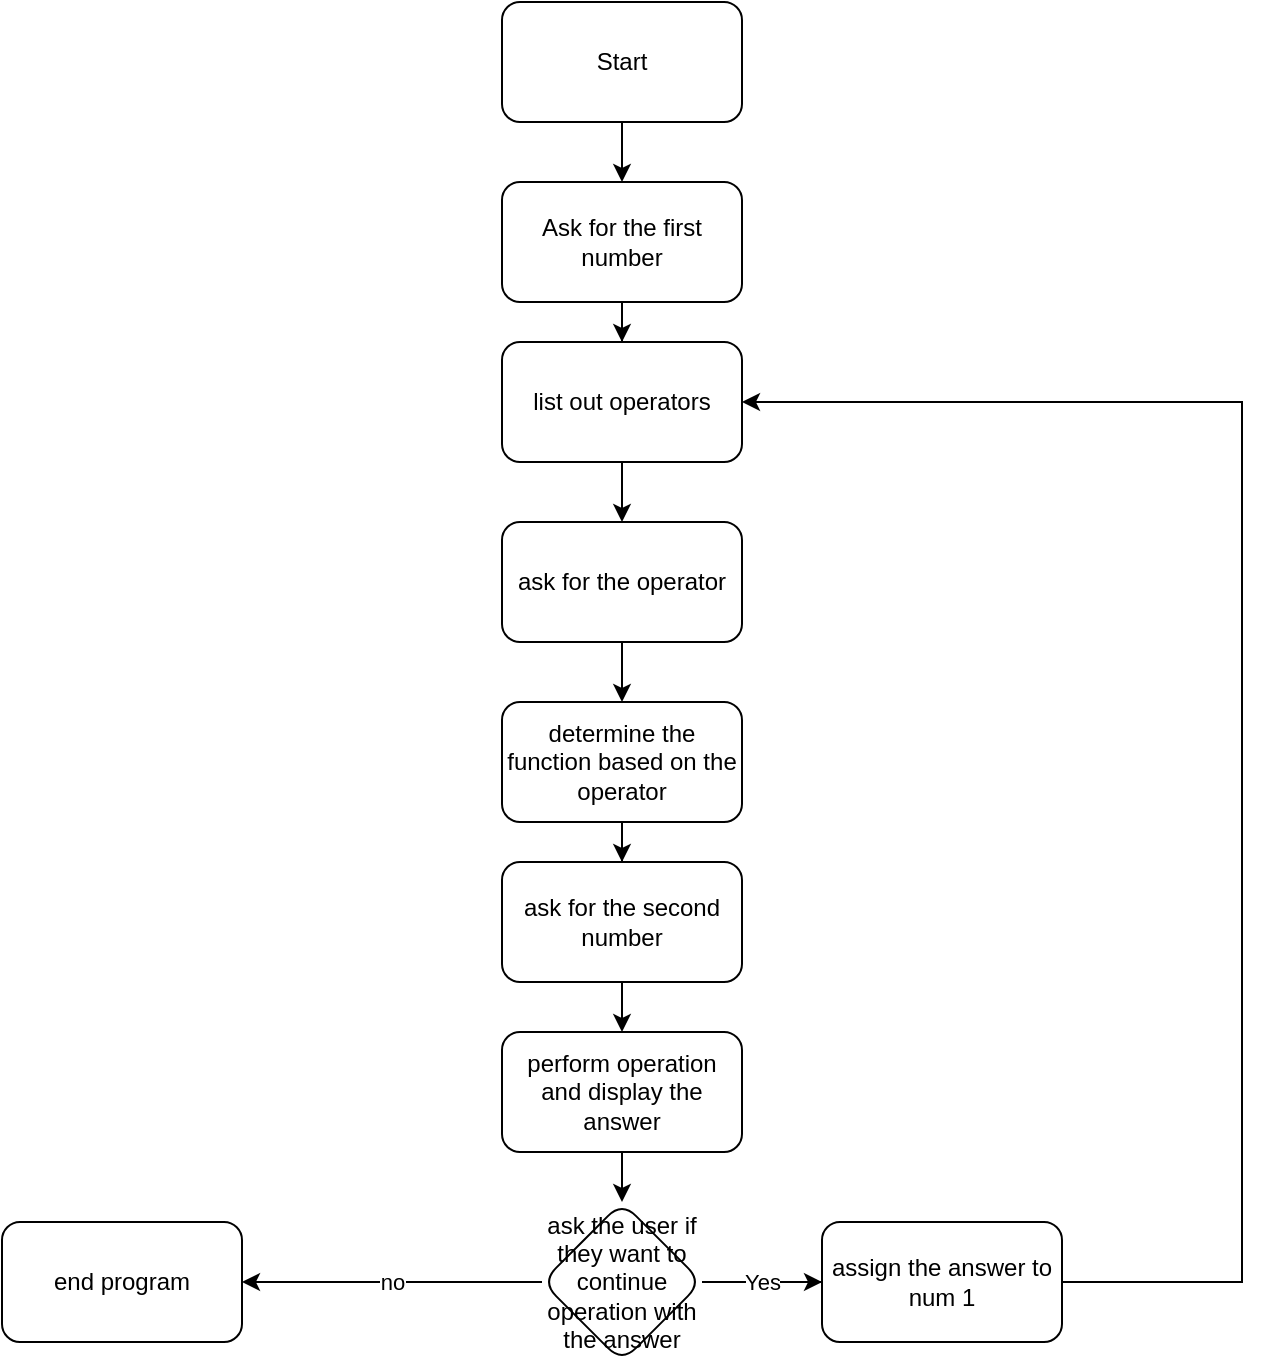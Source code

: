 <mxfile version="22.0.3" type="device">
  <diagram id="C5RBs43oDa-KdzZeNtuy" name="Page-1">
    <mxGraphModel dx="1036" dy="654" grid="1" gridSize="10" guides="1" tooltips="1" connect="1" arrows="1" fold="1" page="1" pageScale="1" pageWidth="1100" pageHeight="850" math="0" shadow="0">
      <root>
        <mxCell id="WIyWlLk6GJQsqaUBKTNV-0" />
        <mxCell id="WIyWlLk6GJQsqaUBKTNV-1" parent="WIyWlLk6GJQsqaUBKTNV-0" />
        <mxCell id="yCQPsNOaFBx0Bd8xWX4--2" style="edgeStyle=orthogonalEdgeStyle;rounded=0;orthogonalLoop=1;jettySize=auto;html=1;" parent="WIyWlLk6GJQsqaUBKTNV-1" source="yCQPsNOaFBx0Bd8xWX4--0" target="yCQPsNOaFBx0Bd8xWX4--1" edge="1">
          <mxGeometry relative="1" as="geometry" />
        </mxCell>
        <mxCell id="yCQPsNOaFBx0Bd8xWX4--0" value="Start" style="rounded=1;whiteSpace=wrap;html=1;" parent="WIyWlLk6GJQsqaUBKTNV-1" vertex="1">
          <mxGeometry x="330" y="70" width="120" height="60" as="geometry" />
        </mxCell>
        <mxCell id="yCQPsNOaFBx0Bd8xWX4--4" value="" style="edgeStyle=orthogonalEdgeStyle;rounded=0;orthogonalLoop=1;jettySize=auto;html=1;" parent="WIyWlLk6GJQsqaUBKTNV-1" source="yCQPsNOaFBx0Bd8xWX4--1" target="yCQPsNOaFBx0Bd8xWX4--3" edge="1">
          <mxGeometry relative="1" as="geometry" />
        </mxCell>
        <mxCell id="yCQPsNOaFBx0Bd8xWX4--1" value="Ask for the first number" style="rounded=1;whiteSpace=wrap;html=1;" parent="WIyWlLk6GJQsqaUBKTNV-1" vertex="1">
          <mxGeometry x="330" y="160" width="120" height="60" as="geometry" />
        </mxCell>
        <mxCell id="yCQPsNOaFBx0Bd8xWX4--6" value="" style="edgeStyle=orthogonalEdgeStyle;rounded=0;orthogonalLoop=1;jettySize=auto;html=1;" parent="WIyWlLk6GJQsqaUBKTNV-1" source="yCQPsNOaFBx0Bd8xWX4--3" target="yCQPsNOaFBx0Bd8xWX4--5" edge="1">
          <mxGeometry relative="1" as="geometry" />
        </mxCell>
        <mxCell id="yCQPsNOaFBx0Bd8xWX4--3" value="list out operators" style="rounded=1;whiteSpace=wrap;html=1;" parent="WIyWlLk6GJQsqaUBKTNV-1" vertex="1">
          <mxGeometry x="330" y="240" width="120" height="60" as="geometry" />
        </mxCell>
        <mxCell id="yCQPsNOaFBx0Bd8xWX4--8" value="" style="edgeStyle=orthogonalEdgeStyle;rounded=0;orthogonalLoop=1;jettySize=auto;html=1;" parent="WIyWlLk6GJQsqaUBKTNV-1" source="yCQPsNOaFBx0Bd8xWX4--5" target="yCQPsNOaFBx0Bd8xWX4--7" edge="1">
          <mxGeometry relative="1" as="geometry" />
        </mxCell>
        <mxCell id="yCQPsNOaFBx0Bd8xWX4--5" value="ask for the operator" style="whiteSpace=wrap;html=1;rounded=1;" parent="WIyWlLk6GJQsqaUBKTNV-1" vertex="1">
          <mxGeometry x="330" y="330" width="120" height="60" as="geometry" />
        </mxCell>
        <mxCell id="yCQPsNOaFBx0Bd8xWX4--10" value="" style="edgeStyle=orthogonalEdgeStyle;rounded=0;orthogonalLoop=1;jettySize=auto;html=1;" parent="WIyWlLk6GJQsqaUBKTNV-1" source="yCQPsNOaFBx0Bd8xWX4--7" target="yCQPsNOaFBx0Bd8xWX4--9" edge="1">
          <mxGeometry relative="1" as="geometry" />
        </mxCell>
        <mxCell id="yCQPsNOaFBx0Bd8xWX4--7" value="determine the function based on the operator" style="whiteSpace=wrap;html=1;rounded=1;" parent="WIyWlLk6GJQsqaUBKTNV-1" vertex="1">
          <mxGeometry x="330" y="420" width="120" height="60" as="geometry" />
        </mxCell>
        <mxCell id="yCQPsNOaFBx0Bd8xWX4--12" value="" style="edgeStyle=orthogonalEdgeStyle;rounded=0;orthogonalLoop=1;jettySize=auto;html=1;" parent="WIyWlLk6GJQsqaUBKTNV-1" source="yCQPsNOaFBx0Bd8xWX4--9" target="yCQPsNOaFBx0Bd8xWX4--11" edge="1">
          <mxGeometry relative="1" as="geometry" />
        </mxCell>
        <mxCell id="yCQPsNOaFBx0Bd8xWX4--9" value="ask for the second number" style="whiteSpace=wrap;html=1;rounded=1;" parent="WIyWlLk6GJQsqaUBKTNV-1" vertex="1">
          <mxGeometry x="330" y="500" width="120" height="60" as="geometry" />
        </mxCell>
        <mxCell id="yCQPsNOaFBx0Bd8xWX4--14" value="" style="edgeStyle=orthogonalEdgeStyle;rounded=0;orthogonalLoop=1;jettySize=auto;html=1;" parent="WIyWlLk6GJQsqaUBKTNV-1" source="yCQPsNOaFBx0Bd8xWX4--11" target="yCQPsNOaFBx0Bd8xWX4--13" edge="1">
          <mxGeometry relative="1" as="geometry" />
        </mxCell>
        <mxCell id="yCQPsNOaFBx0Bd8xWX4--11" value="perform operation and display the answer" style="whiteSpace=wrap;html=1;rounded=1;" parent="WIyWlLk6GJQsqaUBKTNV-1" vertex="1">
          <mxGeometry x="330" y="585" width="120" height="60" as="geometry" />
        </mxCell>
        <mxCell id="yCQPsNOaFBx0Bd8xWX4--16" value="no" style="edgeStyle=orthogonalEdgeStyle;rounded=0;orthogonalLoop=1;jettySize=auto;html=1;" parent="WIyWlLk6GJQsqaUBKTNV-1" source="yCQPsNOaFBx0Bd8xWX4--13" target="yCQPsNOaFBx0Bd8xWX4--15" edge="1">
          <mxGeometry relative="1" as="geometry" />
        </mxCell>
        <mxCell id="yCQPsNOaFBx0Bd8xWX4--17" style="edgeStyle=orthogonalEdgeStyle;rounded=0;orthogonalLoop=1;jettySize=auto;html=1;entryX=1;entryY=0.5;entryDx=0;entryDy=0;" parent="WIyWlLk6GJQsqaUBKTNV-1" source="yCQPsNOaFBx0Bd8xWX4--13" target="yCQPsNOaFBx0Bd8xWX4--3" edge="1">
          <mxGeometry relative="1" as="geometry">
            <mxPoint x="760" y="1010" as="targetPoint" />
            <Array as="points">
              <mxPoint x="700" y="710" />
              <mxPoint x="700" y="270" />
            </Array>
          </mxGeometry>
        </mxCell>
        <mxCell id="yCQPsNOaFBx0Bd8xWX4--30" value="Yes" style="edgeStyle=orthogonalEdgeStyle;rounded=0;orthogonalLoop=1;jettySize=auto;html=1;" parent="WIyWlLk6GJQsqaUBKTNV-1" source="yCQPsNOaFBx0Bd8xWX4--13" target="yCQPsNOaFBx0Bd8xWX4--29" edge="1">
          <mxGeometry relative="1" as="geometry" />
        </mxCell>
        <mxCell id="yCQPsNOaFBx0Bd8xWX4--13" value="ask the user if they want to continue operation with the answer" style="rhombus;whiteSpace=wrap;html=1;rounded=1;" parent="WIyWlLk6GJQsqaUBKTNV-1" vertex="1">
          <mxGeometry x="350" y="670" width="80" height="80" as="geometry" />
        </mxCell>
        <mxCell id="yCQPsNOaFBx0Bd8xWX4--15" value="end program" style="whiteSpace=wrap;html=1;rounded=1;" parent="WIyWlLk6GJQsqaUBKTNV-1" vertex="1">
          <mxGeometry x="80" y="680" width="120" height="60" as="geometry" />
        </mxCell>
        <mxCell id="yCQPsNOaFBx0Bd8xWX4--29" value="assign the answer to num 1" style="whiteSpace=wrap;html=1;rounded=1;" parent="WIyWlLk6GJQsqaUBKTNV-1" vertex="1">
          <mxGeometry x="490" y="680" width="120" height="60" as="geometry" />
        </mxCell>
      </root>
    </mxGraphModel>
  </diagram>
</mxfile>
